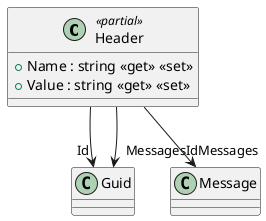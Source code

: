 @startuml
class Header <<partial>> {
    + Name : string <<get>> <<set>>
    + Value : string <<get>> <<set>>
}
Header --> "Id" Guid
Header --> "MessagesId" Guid
Header --> "Messages" Message
@enduml
